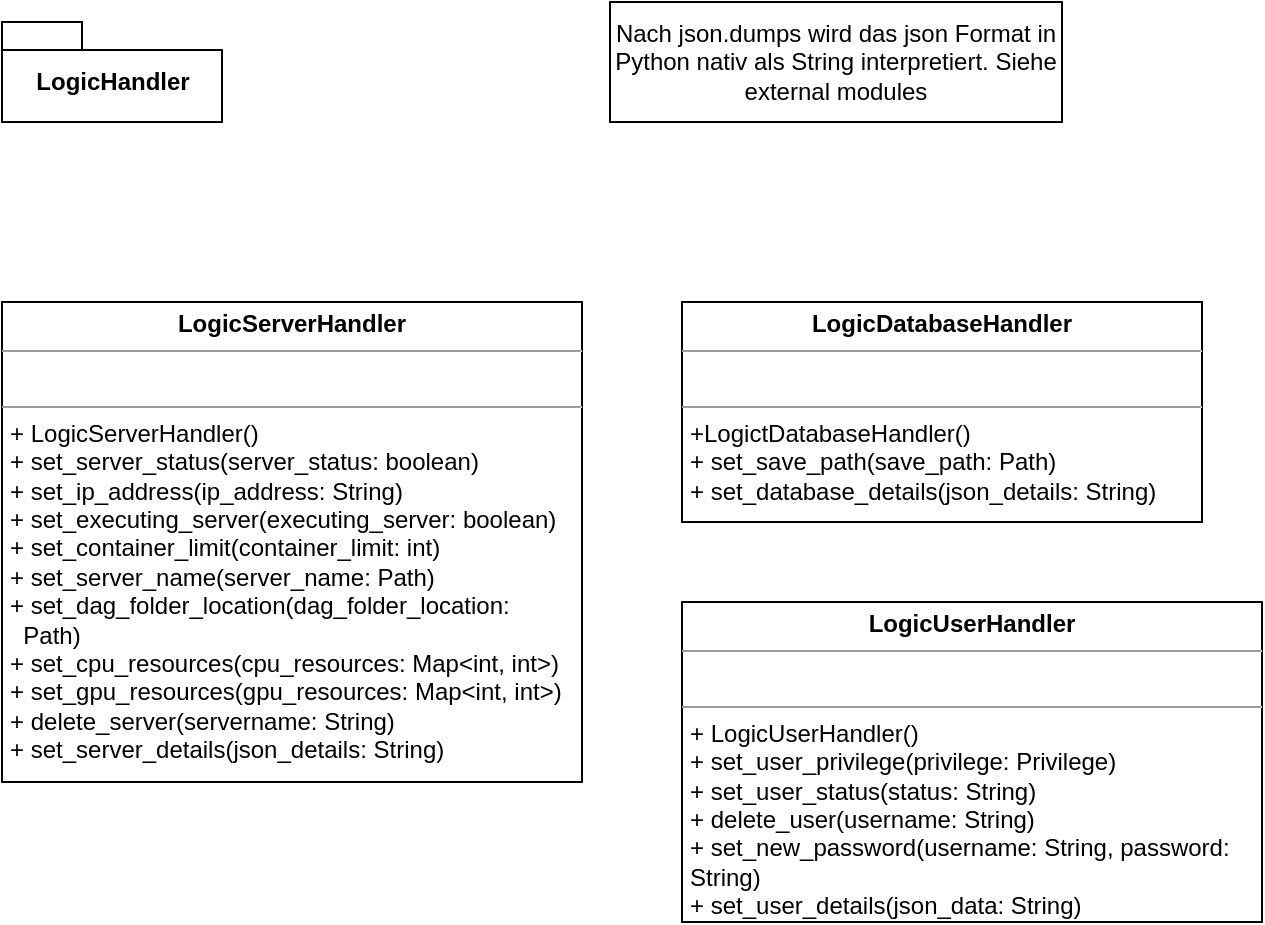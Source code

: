 <mxfile version="15.8.7" type="device"><diagram id="C5RBs43oDa-KdzZeNtuy" name="Page-1"><mxGraphModel dx="1106" dy="778" grid="1" gridSize="10" guides="1" tooltips="1" connect="1" arrows="1" fold="1" page="1" pageScale="1" pageWidth="827" pageHeight="1169" math="0" shadow="0"><root><mxCell id="WIyWlLk6GJQsqaUBKTNV-0"/><mxCell id="WIyWlLk6GJQsqaUBKTNV-1" parent="WIyWlLk6GJQsqaUBKTNV-0"/><mxCell id="SAJCXUX7bYQCKVHLYnDy-0" value="LogicHandler" style="shape=folder;fontStyle=1;spacingTop=10;tabWidth=40;tabHeight=14;tabPosition=left;html=1;" parent="WIyWlLk6GJQsqaUBKTNV-1" vertex="1"><mxGeometry x="50" y="30" width="110" height="50" as="geometry"/></mxCell><mxCell id="SAJCXUX7bYQCKVHLYnDy-1" value="Nach json.dumps wird das json Format in Python nativ als String interpretiert. Siehe external modules" style="rounded=0;whiteSpace=wrap;html=1;" parent="WIyWlLk6GJQsqaUBKTNV-1" vertex="1"><mxGeometry x="354" y="20" width="226" height="60" as="geometry"/></mxCell><mxCell id="SAJCXUX7bYQCKVHLYnDy-3" value="&lt;p style=&quot;margin: 0px ; margin-top: 4px ; text-align: center&quot;&gt;&lt;b&gt;LogicServerHandler&lt;/b&gt;&lt;/p&gt;&lt;hr size=&quot;1&quot;&gt;&lt;p style=&quot;margin: 0px ; margin-left: 4px&quot;&gt;&lt;br&gt;&lt;/p&gt;&lt;hr size=&quot;1&quot;&gt;&lt;p style=&quot;margin: 0px ; margin-left: 4px&quot;&gt;+ LogicServerHandler()&lt;/p&gt;&lt;p style=&quot;margin: 0px ; margin-left: 4px&quot;&gt;+ set_server_status(server_status: boolean)&lt;/p&gt;&lt;p style=&quot;margin: 0px ; margin-left: 4px&quot;&gt;+ set_ip_address(ip_address: String)&lt;/p&gt;&lt;p style=&quot;margin: 0px ; margin-left: 4px&quot;&gt;+ set_executing_server(executing_server: boolean)&lt;/p&gt;&lt;p style=&quot;margin: 0px ; margin-left: 4px&quot;&gt;+ set_container_limit(container_limit: int)&lt;/p&gt;&lt;p style=&quot;margin: 0px ; margin-left: 4px&quot;&gt;+ set_server_name(server_name: Path)&lt;/p&gt;&lt;p style=&quot;margin: 0px ; margin-left: 4px&quot;&gt;+ set_dag_folder_location(dag_folder_location:&amp;nbsp;&lt;/p&gt;&lt;p style=&quot;margin: 0px ; margin-left: 4px&quot;&gt;&lt;span&gt;&amp;nbsp; &lt;/span&gt;Path)&lt;/p&gt;&lt;p style=&quot;margin: 0px ; margin-left: 4px&quot;&gt;+ set_cpu_resources(cpu_resources: Map&amp;lt;int, int&amp;gt;)&lt;/p&gt;&lt;p style=&quot;margin: 0px ; margin-left: 4px&quot;&gt;+ set_gpu_resources(gpu_resources: Map&amp;lt;int, int&amp;gt;)&lt;/p&gt;&lt;p style=&quot;margin: 0px ; margin-left: 4px&quot;&gt;+ delete_server(servername: String)&lt;/p&gt;&lt;p style=&quot;margin: 0px ; margin-left: 4px&quot;&gt;+ set_server_details(json_details: String)&lt;/p&gt;&lt;p style=&quot;margin: 0px ; margin-left: 4px&quot;&gt;&lt;br&gt;&lt;/p&gt;" style="verticalAlign=top;align=left;overflow=fill;fontSize=12;fontFamily=Helvetica;html=1;" parent="WIyWlLk6GJQsqaUBKTNV-1" vertex="1"><mxGeometry x="50" y="170" width="290" height="240" as="geometry"/></mxCell><mxCell id="SAJCXUX7bYQCKVHLYnDy-6" value="&lt;p style=&quot;margin: 0px ; margin-top: 4px ; text-align: center&quot;&gt;&lt;b&gt;LogicDatabaseHandler&lt;/b&gt;&lt;/p&gt;&lt;hr size=&quot;1&quot;&gt;&lt;p style=&quot;margin: 0px ; margin-left: 4px&quot;&gt;&lt;br&gt;&lt;/p&gt;&lt;hr size=&quot;1&quot;&gt;&lt;p style=&quot;margin: 0px ; margin-left: 4px&quot;&gt;+LogictDatabaseHandler()&lt;/p&gt;&lt;p style=&quot;margin: 0px ; margin-left: 4px&quot;&gt;+ set_save_path(save_path: Path)&lt;/p&gt;&lt;p style=&quot;margin: 0px ; margin-left: 4px&quot;&gt;+ set_database_details(json_details: String)&lt;/p&gt;&lt;p style=&quot;margin: 0px ; margin-left: 4px&quot;&gt;&lt;br&gt;&lt;/p&gt;" style="verticalAlign=top;align=left;overflow=fill;fontSize=12;fontFamily=Helvetica;html=1;" parent="WIyWlLk6GJQsqaUBKTNV-1" vertex="1"><mxGeometry x="390" y="170" width="260" height="110" as="geometry"/></mxCell><mxCell id="SAJCXUX7bYQCKVHLYnDy-7" value="&lt;p style=&quot;margin: 0px ; margin-top: 4px ; text-align: center&quot;&gt;&lt;b&gt;LogicUserHandler&lt;/b&gt;&lt;/p&gt;&lt;hr size=&quot;1&quot;&gt;&lt;p style=&quot;margin: 0px ; margin-left: 4px&quot;&gt;&lt;br&gt;&lt;/p&gt;&lt;hr size=&quot;1&quot;&gt;&lt;p style=&quot;margin: 0px ; margin-left: 4px&quot;&gt;+ LogicUserHandler()&lt;/p&gt;&lt;p style=&quot;margin: 0px ; margin-left: 4px&quot;&gt;+ set_user_privilege(privilege: Privilege)&lt;/p&gt;&lt;p style=&quot;margin: 0px ; margin-left: 4px&quot;&gt;+ set_user_status(status: String)&lt;/p&gt;&lt;p style=&quot;margin: 0px ; margin-left: 4px&quot;&gt;+ delete_user(username: String)&lt;/p&gt;&lt;p style=&quot;margin: 0px ; margin-left: 4px&quot;&gt;+ set_new_password(username: String, password:&lt;/p&gt;&lt;p style=&quot;margin: 0px ; margin-left: 4px&quot;&gt;String)&lt;/p&gt;&lt;p style=&quot;margin: 0px ; margin-left: 4px&quot;&gt;+ set_user_details(json_data: String)&lt;/p&gt;" style="verticalAlign=top;align=left;overflow=fill;fontSize=12;fontFamily=Helvetica;html=1;" parent="WIyWlLk6GJQsqaUBKTNV-1" vertex="1"><mxGeometry x="390" y="320" width="290" height="160" as="geometry"/></mxCell></root></mxGraphModel></diagram></mxfile>